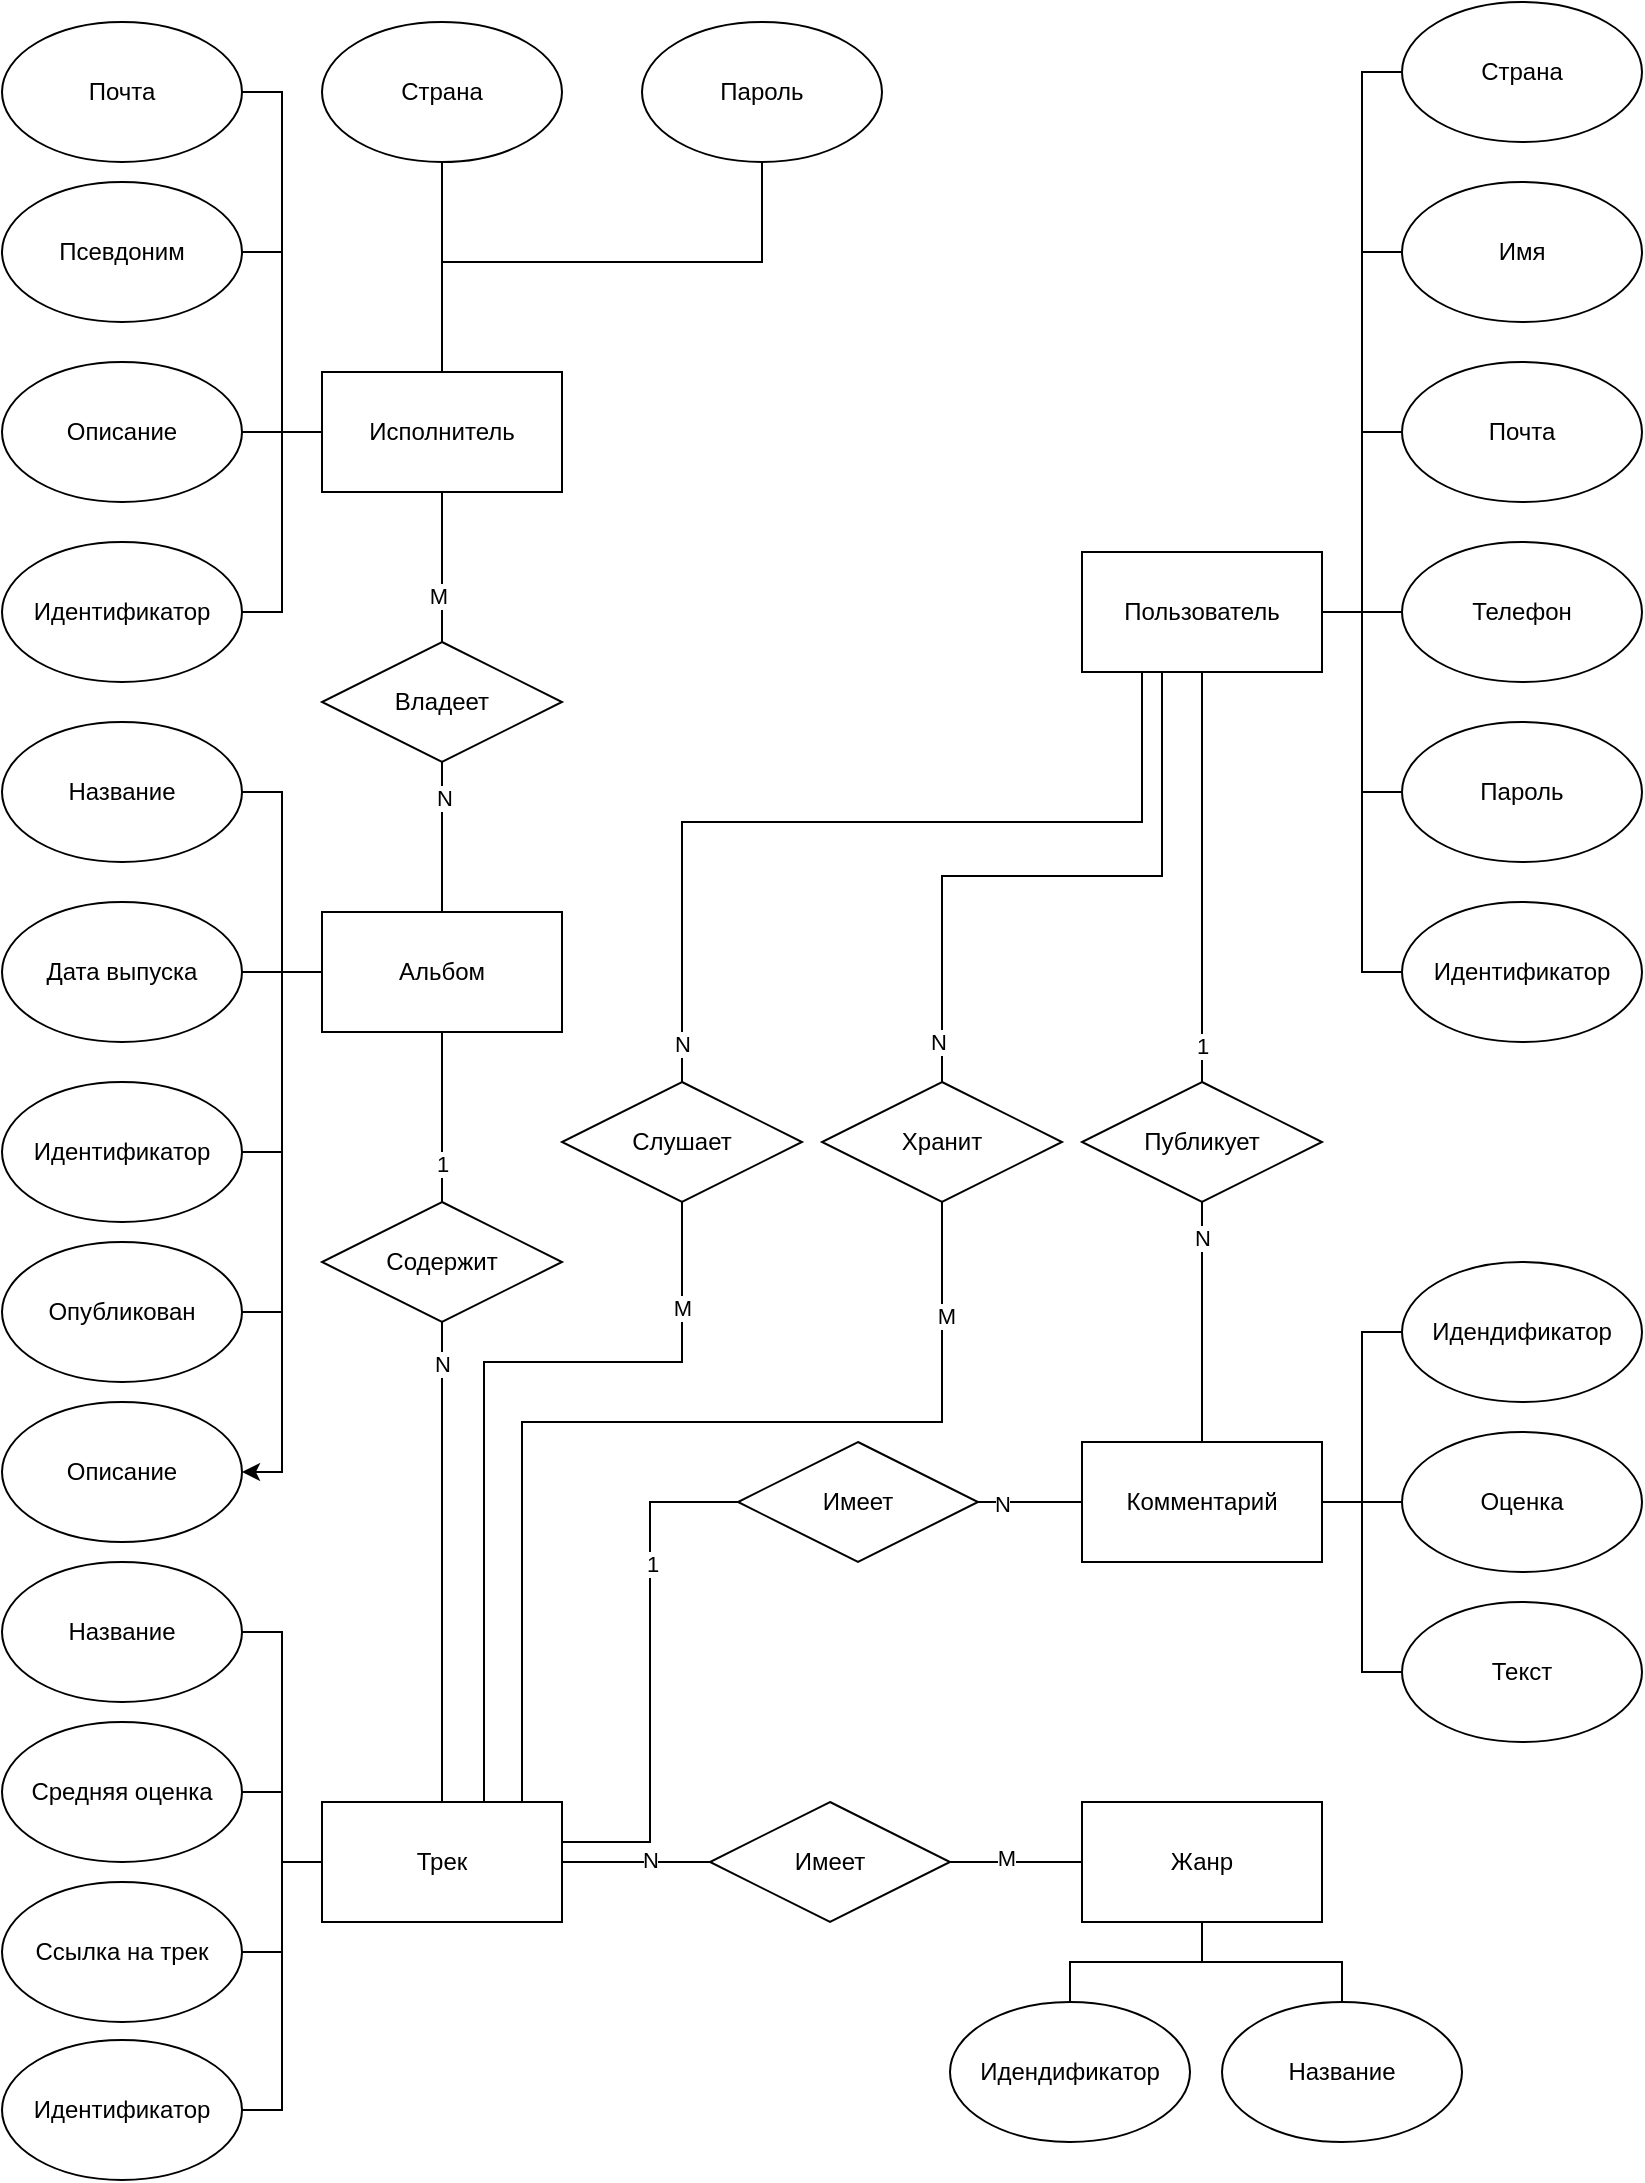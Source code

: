 <mxfile version="22.0.3" type="device">
  <diagram name="Page-1" id="ZaqIwXRcKnVtu84Ctnnx">
    <mxGraphModel dx="2187" dy="1596" grid="1" gridSize="10" guides="1" tooltips="1" connect="1" arrows="1" fold="1" page="1" pageScale="1" pageWidth="827" pageHeight="1169" math="0" shadow="0">
      <root>
        <mxCell id="0" />
        <mxCell id="1" parent="0" />
        <mxCell id="bMCT6bNHXgNXmFaWf76b-39" style="edgeStyle=orthogonalEdgeStyle;rounded=0;orthogonalLoop=1;jettySize=auto;html=1;exitX=1;exitY=0.5;exitDx=0;exitDy=0;entryX=0;entryY=0.5;entryDx=0;entryDy=0;endArrow=none;endFill=0;" parent="1" source="bMCT6bNHXgNXmFaWf76b-14" target="bMCT6bNHXgNXmFaWf76b-15" edge="1">
          <mxGeometry relative="1" as="geometry" />
        </mxCell>
        <mxCell id="bMCT6bNHXgNXmFaWf76b-40" style="edgeStyle=orthogonalEdgeStyle;rounded=0;orthogonalLoop=1;jettySize=auto;html=1;exitX=1;exitY=0.5;exitDx=0;exitDy=0;entryX=0;entryY=0.5;entryDx=0;entryDy=0;endArrow=none;endFill=0;" parent="1" source="bMCT6bNHXgNXmFaWf76b-14" target="bMCT6bNHXgNXmFaWf76b-16" edge="1">
          <mxGeometry relative="1" as="geometry" />
        </mxCell>
        <mxCell id="bMCT6bNHXgNXmFaWf76b-41" style="edgeStyle=orthogonalEdgeStyle;rounded=0;orthogonalLoop=1;jettySize=auto;html=1;exitX=1;exitY=0.5;exitDx=0;exitDy=0;endArrow=none;endFill=0;" parent="1" source="bMCT6bNHXgNXmFaWf76b-14" target="bMCT6bNHXgNXmFaWf76b-17" edge="1">
          <mxGeometry relative="1" as="geometry" />
        </mxCell>
        <mxCell id="bMCT6bNHXgNXmFaWf76b-42" style="edgeStyle=orthogonalEdgeStyle;rounded=0;orthogonalLoop=1;jettySize=auto;html=1;exitX=1;exitY=0.5;exitDx=0;exitDy=0;entryX=0;entryY=0.5;entryDx=0;entryDy=0;endArrow=none;endFill=0;" parent="1" source="bMCT6bNHXgNXmFaWf76b-14" target="bMCT6bNHXgNXmFaWf76b-18" edge="1">
          <mxGeometry relative="1" as="geometry" />
        </mxCell>
        <mxCell id="bMCT6bNHXgNXmFaWf76b-43" style="edgeStyle=orthogonalEdgeStyle;rounded=0;orthogonalLoop=1;jettySize=auto;html=1;exitX=1;exitY=0.5;exitDx=0;exitDy=0;entryX=0;entryY=0.5;entryDx=0;entryDy=0;endArrow=none;endFill=0;" parent="1" source="bMCT6bNHXgNXmFaWf76b-14" target="bMCT6bNHXgNXmFaWf76b-31" edge="1">
          <mxGeometry relative="1" as="geometry" />
        </mxCell>
        <mxCell id="bMCT6bNHXgNXmFaWf76b-74" style="edgeStyle=orthogonalEdgeStyle;rounded=0;orthogonalLoop=1;jettySize=auto;html=1;exitX=0.5;exitY=1;exitDx=0;exitDy=0;entryX=0.5;entryY=0;entryDx=0;entryDy=0;endArrow=none;endFill=0;" parent="1" source="bMCT6bNHXgNXmFaWf76b-14" target="bMCT6bNHXgNXmFaWf76b-73" edge="1">
          <mxGeometry relative="1" as="geometry">
            <Array as="points">
              <mxPoint x="580" y="415" />
              <mxPoint x="580" y="517" />
              <mxPoint x="470" y="517" />
            </Array>
          </mxGeometry>
        </mxCell>
        <mxCell id="GkStRdjyFZFUsdvMpN6v-27" value="N" style="edgeLabel;html=1;align=center;verticalAlign=middle;resizable=0;points=[];" parent="bMCT6bNHXgNXmFaWf76b-74" vertex="1" connectable="0">
          <mxGeometry x="0.878" y="-2" relative="1" as="geometry">
            <mxPoint as="offset" />
          </mxGeometry>
        </mxCell>
        <mxCell id="hGGk3XV-ql3nhBnSGVCS-5" style="edgeStyle=orthogonalEdgeStyle;rounded=0;orthogonalLoop=1;jettySize=auto;html=1;exitX=0.5;exitY=1;exitDx=0;exitDy=0;entryX=0.5;entryY=0;entryDx=0;entryDy=0;endArrow=none;endFill=0;" parent="1" source="bMCT6bNHXgNXmFaWf76b-14" target="hGGk3XV-ql3nhBnSGVCS-1" edge="1">
          <mxGeometry relative="1" as="geometry">
            <Array as="points">
              <mxPoint x="600" y="460" />
              <mxPoint x="600" y="460" />
            </Array>
          </mxGeometry>
        </mxCell>
        <mxCell id="hGGk3XV-ql3nhBnSGVCS-12" value="1" style="edgeLabel;html=1;align=center;verticalAlign=middle;resizable=0;points=[];" parent="hGGk3XV-ql3nhBnSGVCS-5" vertex="1" connectable="0">
          <mxGeometry x="0.821" relative="1" as="geometry">
            <mxPoint as="offset" />
          </mxGeometry>
        </mxCell>
        <mxCell id="o9ZcEabMeNUqFolawXja-2" style="edgeStyle=orthogonalEdgeStyle;rounded=0;orthogonalLoop=1;jettySize=auto;html=1;exitX=1;exitY=0.5;exitDx=0;exitDy=0;entryX=0;entryY=0.5;entryDx=0;entryDy=0;endArrow=none;endFill=0;" parent="1" source="bMCT6bNHXgNXmFaWf76b-14" target="o9ZcEabMeNUqFolawXja-1" edge="1">
          <mxGeometry relative="1" as="geometry" />
        </mxCell>
        <mxCell id="WtV1EoP9uMI9xZrYew0L-2" style="edgeStyle=orthogonalEdgeStyle;rounded=0;orthogonalLoop=1;jettySize=auto;html=1;exitX=0.25;exitY=1;exitDx=0;exitDy=0;entryX=0.5;entryY=0;entryDx=0;entryDy=0;endArrow=none;endFill=0;" edge="1" parent="1" source="bMCT6bNHXgNXmFaWf76b-14" target="WtV1EoP9uMI9xZrYew0L-1">
          <mxGeometry relative="1" as="geometry">
            <Array as="points">
              <mxPoint x="570" y="490" />
              <mxPoint x="340" y="490" />
            </Array>
          </mxGeometry>
        </mxCell>
        <mxCell id="WtV1EoP9uMI9xZrYew0L-5" value="N" style="edgeLabel;html=1;align=center;verticalAlign=middle;resizable=0;points=[];" vertex="1" connectable="0" parent="WtV1EoP9uMI9xZrYew0L-2">
          <mxGeometry x="0.913" relative="1" as="geometry">
            <mxPoint as="offset" />
          </mxGeometry>
        </mxCell>
        <mxCell id="bMCT6bNHXgNXmFaWf76b-14" value="Пользователь" style="rounded=0;whiteSpace=wrap;html=1;" parent="1" vertex="1">
          <mxGeometry x="540" y="355" width="120" height="60" as="geometry" />
        </mxCell>
        <mxCell id="bMCT6bNHXgNXmFaWf76b-15" value="Имя" style="ellipse;whiteSpace=wrap;html=1;" parent="1" vertex="1">
          <mxGeometry x="700" y="170" width="120" height="70" as="geometry" />
        </mxCell>
        <mxCell id="bMCT6bNHXgNXmFaWf76b-16" value="Почта" style="ellipse;whiteSpace=wrap;html=1;" parent="1" vertex="1">
          <mxGeometry x="700" y="260" width="120" height="70" as="geometry" />
        </mxCell>
        <mxCell id="bMCT6bNHXgNXmFaWf76b-17" value="Телефон" style="ellipse;whiteSpace=wrap;html=1;" parent="1" vertex="1">
          <mxGeometry x="700" y="350" width="120" height="70" as="geometry" />
        </mxCell>
        <mxCell id="bMCT6bNHXgNXmFaWf76b-18" value="Пароль" style="ellipse;whiteSpace=wrap;html=1;" parent="1" vertex="1">
          <mxGeometry x="700" y="440" width="120" height="70" as="geometry" />
        </mxCell>
        <mxCell id="hGGk3XV-ql3nhBnSGVCS-2" style="edgeStyle=orthogonalEdgeStyle;rounded=0;orthogonalLoop=1;jettySize=auto;html=1;exitX=1;exitY=0.5;exitDx=0;exitDy=0;entryX=0;entryY=0.5;entryDx=0;entryDy=0;endArrow=none;endFill=0;" parent="1" source="bMCT6bNHXgNXmFaWf76b-19" target="GkStRdjyFZFUsdvMpN6v-15" edge="1">
          <mxGeometry relative="1" as="geometry">
            <Array as="points">
              <mxPoint x="280" y="1000" />
              <mxPoint x="324" y="1000" />
              <mxPoint x="324" y="830" />
            </Array>
          </mxGeometry>
        </mxCell>
        <mxCell id="hGGk3XV-ql3nhBnSGVCS-6" value="1" style="edgeLabel;html=1;align=center;verticalAlign=middle;resizable=0;points=[];" parent="hGGk3XV-ql3nhBnSGVCS-2" vertex="1" connectable="0">
          <mxGeometry x="0.439" y="-1" relative="1" as="geometry">
            <mxPoint as="offset" />
          </mxGeometry>
        </mxCell>
        <mxCell id="o9ZcEabMeNUqFolawXja-13" style="edgeStyle=orthogonalEdgeStyle;rounded=0;orthogonalLoop=1;jettySize=auto;html=1;exitX=0;exitY=0.5;exitDx=0;exitDy=0;entryX=1;entryY=0.5;entryDx=0;entryDy=0;endArrow=none;endFill=0;" parent="1" source="bMCT6bNHXgNXmFaWf76b-19" target="bMCT6bNHXgNXmFaWf76b-20" edge="1">
          <mxGeometry relative="1" as="geometry" />
        </mxCell>
        <mxCell id="o9ZcEabMeNUqFolawXja-14" style="edgeStyle=orthogonalEdgeStyle;rounded=0;orthogonalLoop=1;jettySize=auto;html=1;exitX=0;exitY=0.5;exitDx=0;exitDy=0;endArrow=none;endFill=0;" parent="1" source="bMCT6bNHXgNXmFaWf76b-19" target="o9ZcEabMeNUqFolawXja-12" edge="1">
          <mxGeometry relative="1" as="geometry" />
        </mxCell>
        <mxCell id="o9ZcEabMeNUqFolawXja-15" style="edgeStyle=orthogonalEdgeStyle;rounded=0;orthogonalLoop=1;jettySize=auto;html=1;exitX=0;exitY=0.5;exitDx=0;exitDy=0;entryX=1;entryY=0.5;entryDx=0;entryDy=0;endArrow=none;endFill=0;" parent="1" source="bMCT6bNHXgNXmFaWf76b-19" target="bMCT6bNHXgNXmFaWf76b-22" edge="1">
          <mxGeometry relative="1" as="geometry" />
        </mxCell>
        <mxCell id="o9ZcEabMeNUqFolawXja-16" style="edgeStyle=orthogonalEdgeStyle;rounded=0;orthogonalLoop=1;jettySize=auto;html=1;exitX=0;exitY=0.5;exitDx=0;exitDy=0;entryX=1;entryY=0.5;entryDx=0;entryDy=0;endArrow=none;endFill=0;" parent="1" source="bMCT6bNHXgNXmFaWf76b-19" target="bMCT6bNHXgNXmFaWf76b-32" edge="1">
          <mxGeometry relative="1" as="geometry" />
        </mxCell>
        <mxCell id="bMCT6bNHXgNXmFaWf76b-19" value="Трек" style="rounded=0;whiteSpace=wrap;html=1;" parent="1" vertex="1">
          <mxGeometry x="160" y="980" width="120" height="60" as="geometry" />
        </mxCell>
        <mxCell id="bMCT6bNHXgNXmFaWf76b-20" value="Название" style="ellipse;whiteSpace=wrap;html=1;" parent="1" vertex="1">
          <mxGeometry y="860" width="120" height="70" as="geometry" />
        </mxCell>
        <mxCell id="bMCT6bNHXgNXmFaWf76b-22" value="Ссылка на трек" style="ellipse;whiteSpace=wrap;html=1;" parent="1" vertex="1">
          <mxGeometry y="1020" width="120" height="70" as="geometry" />
        </mxCell>
        <mxCell id="bMCT6bNHXgNXmFaWf76b-33" style="edgeStyle=orthogonalEdgeStyle;rounded=0;orthogonalLoop=1;jettySize=auto;html=1;exitX=0;exitY=0.5;exitDx=0;exitDy=0;entryX=1;entryY=0.5;entryDx=0;entryDy=0;endArrow=none;endFill=0;" parent="1" source="bMCT6bNHXgNXmFaWf76b-23" target="bMCT6bNHXgNXmFaWf76b-24" edge="1">
          <mxGeometry relative="1" as="geometry" />
        </mxCell>
        <mxCell id="bMCT6bNHXgNXmFaWf76b-34" style="edgeStyle=orthogonalEdgeStyle;rounded=0;orthogonalLoop=1;jettySize=auto;html=1;exitX=0;exitY=0.5;exitDx=0;exitDy=0;entryX=1;entryY=0.5;entryDx=0;entryDy=0;endArrow=none;endFill=0;" parent="1" source="bMCT6bNHXgNXmFaWf76b-23" target="bMCT6bNHXgNXmFaWf76b-25" edge="1">
          <mxGeometry relative="1" as="geometry" />
        </mxCell>
        <mxCell id="bMCT6bNHXgNXmFaWf76b-35" style="edgeStyle=orthogonalEdgeStyle;rounded=0;orthogonalLoop=1;jettySize=auto;html=1;exitX=0;exitY=0.5;exitDx=0;exitDy=0;entryX=1;entryY=0.5;entryDx=0;entryDy=0;endArrow=none;endFill=0;" parent="1" source="bMCT6bNHXgNXmFaWf76b-23" target="bMCT6bNHXgNXmFaWf76b-29" edge="1">
          <mxGeometry relative="1" as="geometry" />
        </mxCell>
        <mxCell id="bMCT6bNHXgNXmFaWf76b-50" style="edgeStyle=orthogonalEdgeStyle;rounded=0;orthogonalLoop=1;jettySize=auto;html=1;exitX=0.5;exitY=1;exitDx=0;exitDy=0;entryX=0.5;entryY=0;entryDx=0;entryDy=0;endArrow=none;endFill=0;" parent="1" source="bMCT6bNHXgNXmFaWf76b-23" target="bMCT6bNHXgNXmFaWf76b-48" edge="1">
          <mxGeometry relative="1" as="geometry" />
        </mxCell>
        <mxCell id="GkStRdjyFZFUsdvMpN6v-35" value="M" style="edgeLabel;html=1;align=center;verticalAlign=middle;resizable=0;points=[];" parent="bMCT6bNHXgNXmFaWf76b-50" vertex="1" connectable="0">
          <mxGeometry x="0.387" y="-2" relative="1" as="geometry">
            <mxPoint as="offset" />
          </mxGeometry>
        </mxCell>
        <mxCell id="o9ZcEabMeNUqFolawXja-5" style="edgeStyle=orthogonalEdgeStyle;rounded=0;orthogonalLoop=1;jettySize=auto;html=1;exitX=0;exitY=0.5;exitDx=0;exitDy=0;entryX=1;entryY=0.5;entryDx=0;entryDy=0;endArrow=none;endFill=0;" parent="1" source="bMCT6bNHXgNXmFaWf76b-23" target="o9ZcEabMeNUqFolawXja-3" edge="1">
          <mxGeometry relative="1" as="geometry" />
        </mxCell>
        <mxCell id="o9ZcEabMeNUqFolawXja-8" style="edgeStyle=orthogonalEdgeStyle;rounded=0;orthogonalLoop=1;jettySize=auto;html=1;exitX=0.5;exitY=0;exitDx=0;exitDy=0;endArrow=none;endFill=0;" parent="1" source="bMCT6bNHXgNXmFaWf76b-23" target="o9ZcEabMeNUqFolawXja-4" edge="1">
          <mxGeometry relative="1" as="geometry" />
        </mxCell>
        <mxCell id="o9ZcEabMeNUqFolawXja-9" style="edgeStyle=orthogonalEdgeStyle;rounded=0;orthogonalLoop=1;jettySize=auto;html=1;exitX=0.5;exitY=0;exitDx=0;exitDy=0;endArrow=none;endFill=0;" parent="1" source="bMCT6bNHXgNXmFaWf76b-23" target="o9ZcEabMeNUqFolawXja-7" edge="1">
          <mxGeometry relative="1" as="geometry">
            <Array as="points">
              <mxPoint x="220" y="210" />
              <mxPoint x="380" y="210" />
            </Array>
          </mxGeometry>
        </mxCell>
        <mxCell id="bMCT6bNHXgNXmFaWf76b-23" value="Исполнитель" style="rounded=0;whiteSpace=wrap;html=1;" parent="1" vertex="1">
          <mxGeometry x="160" y="265" width="120" height="60" as="geometry" />
        </mxCell>
        <mxCell id="bMCT6bNHXgNXmFaWf76b-24" value="Псевдоним" style="ellipse;whiteSpace=wrap;html=1;" parent="1" vertex="1">
          <mxGeometry y="170" width="120" height="70" as="geometry" />
        </mxCell>
        <mxCell id="bMCT6bNHXgNXmFaWf76b-25" value="Описание" style="ellipse;whiteSpace=wrap;html=1;" parent="1" vertex="1">
          <mxGeometry y="260" width="120" height="70" as="geometry" />
        </mxCell>
        <mxCell id="bMCT6bNHXgNXmFaWf76b-36" style="edgeStyle=orthogonalEdgeStyle;rounded=0;orthogonalLoop=1;jettySize=auto;html=1;exitX=0;exitY=0.5;exitDx=0;exitDy=0;entryX=1;entryY=0.5;entryDx=0;entryDy=0;endArrow=none;endFill=0;" parent="1" source="bMCT6bNHXgNXmFaWf76b-26" target="bMCT6bNHXgNXmFaWf76b-27" edge="1">
          <mxGeometry relative="1" as="geometry" />
        </mxCell>
        <mxCell id="bMCT6bNHXgNXmFaWf76b-37" style="edgeStyle=orthogonalEdgeStyle;rounded=0;orthogonalLoop=1;jettySize=auto;html=1;exitX=0;exitY=0.5;exitDx=0;exitDy=0;entryX=1;entryY=0.5;entryDx=0;entryDy=0;endArrow=none;endFill=0;" parent="1" source="bMCT6bNHXgNXmFaWf76b-26" target="bMCT6bNHXgNXmFaWf76b-28" edge="1">
          <mxGeometry relative="1" as="geometry" />
        </mxCell>
        <mxCell id="bMCT6bNHXgNXmFaWf76b-38" style="edgeStyle=orthogonalEdgeStyle;rounded=0;orthogonalLoop=1;jettySize=auto;html=1;exitX=0;exitY=0.5;exitDx=0;exitDy=0;entryX=1;entryY=0.5;entryDx=0;entryDy=0;endArrow=none;endFill=0;" parent="1" source="bMCT6bNHXgNXmFaWf76b-26" target="bMCT6bNHXgNXmFaWf76b-30" edge="1">
          <mxGeometry relative="1" as="geometry" />
        </mxCell>
        <mxCell id="bMCT6bNHXgNXmFaWf76b-52" style="edgeStyle=orthogonalEdgeStyle;rounded=0;orthogonalLoop=1;jettySize=auto;html=1;exitX=0.5;exitY=1;exitDx=0;exitDy=0;entryX=0.5;entryY=0;entryDx=0;entryDy=0;endArrow=none;endFill=0;" parent="1" source="bMCT6bNHXgNXmFaWf76b-26" target="bMCT6bNHXgNXmFaWf76b-49" edge="1">
          <mxGeometry relative="1" as="geometry" />
        </mxCell>
        <mxCell id="GkStRdjyFZFUsdvMpN6v-33" value="1" style="edgeLabel;html=1;align=center;verticalAlign=middle;resizable=0;points=[];" parent="bMCT6bNHXgNXmFaWf76b-52" vertex="1" connectable="0">
          <mxGeometry x="0.553" relative="1" as="geometry">
            <mxPoint as="offset" />
          </mxGeometry>
        </mxCell>
        <mxCell id="lUfR7kCWCbEhujt3O0_d-2" style="edgeStyle=orthogonalEdgeStyle;rounded=0;orthogonalLoop=1;jettySize=auto;html=1;exitX=0;exitY=0.5;exitDx=0;exitDy=0;entryX=1;entryY=0.5;entryDx=0;entryDy=0;endArrow=none;endFill=0;" parent="1" source="bMCT6bNHXgNXmFaWf76b-26" target="lUfR7kCWCbEhujt3O0_d-1" edge="1">
          <mxGeometry relative="1" as="geometry" />
        </mxCell>
        <mxCell id="o9ZcEabMeNUqFolawXja-11" style="edgeStyle=orthogonalEdgeStyle;rounded=0;orthogonalLoop=1;jettySize=auto;html=1;exitX=0;exitY=0.5;exitDx=0;exitDy=0;entryX=1;entryY=0.5;entryDx=0;entryDy=0;" parent="1" source="bMCT6bNHXgNXmFaWf76b-26" target="o9ZcEabMeNUqFolawXja-10" edge="1">
          <mxGeometry relative="1" as="geometry" />
        </mxCell>
        <mxCell id="bMCT6bNHXgNXmFaWf76b-26" value="Альбом" style="rounded=0;whiteSpace=wrap;html=1;" parent="1" vertex="1">
          <mxGeometry x="160" y="535" width="120" height="60" as="geometry" />
        </mxCell>
        <mxCell id="bMCT6bNHXgNXmFaWf76b-27" value="Название" style="ellipse;whiteSpace=wrap;html=1;" parent="1" vertex="1">
          <mxGeometry y="440" width="120" height="70" as="geometry" />
        </mxCell>
        <mxCell id="bMCT6bNHXgNXmFaWf76b-28" value="Дата выпуска" style="ellipse;whiteSpace=wrap;html=1;" parent="1" vertex="1">
          <mxGeometry y="530" width="120" height="70" as="geometry" />
        </mxCell>
        <mxCell id="bMCT6bNHXgNXmFaWf76b-29" value="Идентификатор" style="ellipse;whiteSpace=wrap;html=1;" parent="1" vertex="1">
          <mxGeometry y="350" width="120" height="70" as="geometry" />
        </mxCell>
        <mxCell id="bMCT6bNHXgNXmFaWf76b-30" value="Идентификатор" style="ellipse;whiteSpace=wrap;html=1;" parent="1" vertex="1">
          <mxGeometry y="620" width="120" height="70" as="geometry" />
        </mxCell>
        <mxCell id="bMCT6bNHXgNXmFaWf76b-31" value="Идентификатор" style="ellipse;whiteSpace=wrap;html=1;" parent="1" vertex="1">
          <mxGeometry x="700" y="530" width="120" height="70" as="geometry" />
        </mxCell>
        <mxCell id="bMCT6bNHXgNXmFaWf76b-32" value="Идентификатор" style="ellipse;whiteSpace=wrap;html=1;" parent="1" vertex="1">
          <mxGeometry y="1099" width="120" height="70" as="geometry" />
        </mxCell>
        <mxCell id="bMCT6bNHXgNXmFaWf76b-51" style="edgeStyle=orthogonalEdgeStyle;rounded=0;orthogonalLoop=1;jettySize=auto;html=1;exitX=0.5;exitY=1;exitDx=0;exitDy=0;entryX=0.5;entryY=0;entryDx=0;entryDy=0;endArrow=none;endFill=0;" parent="1" source="bMCT6bNHXgNXmFaWf76b-48" target="bMCT6bNHXgNXmFaWf76b-26" edge="1">
          <mxGeometry relative="1" as="geometry" />
        </mxCell>
        <mxCell id="GkStRdjyFZFUsdvMpN6v-36" value="N" style="edgeLabel;html=1;align=center;verticalAlign=middle;resizable=0;points=[];" parent="bMCT6bNHXgNXmFaWf76b-51" vertex="1" connectable="0">
          <mxGeometry x="-0.52" y="1" relative="1" as="geometry">
            <mxPoint as="offset" />
          </mxGeometry>
        </mxCell>
        <mxCell id="bMCT6bNHXgNXmFaWf76b-48" value="Владеет" style="rhombus;whiteSpace=wrap;html=1;" parent="1" vertex="1">
          <mxGeometry x="160" y="400" width="120" height="60" as="geometry" />
        </mxCell>
        <mxCell id="bMCT6bNHXgNXmFaWf76b-53" style="edgeStyle=orthogonalEdgeStyle;rounded=0;orthogonalLoop=1;jettySize=auto;html=1;exitX=0.5;exitY=1;exitDx=0;exitDy=0;entryX=0.5;entryY=0;entryDx=0;entryDy=0;endArrow=none;endFill=0;" parent="1" source="bMCT6bNHXgNXmFaWf76b-49" target="bMCT6bNHXgNXmFaWf76b-19" edge="1">
          <mxGeometry relative="1" as="geometry" />
        </mxCell>
        <mxCell id="GkStRdjyFZFUsdvMpN6v-34" value="N" style="edgeLabel;html=1;align=center;verticalAlign=middle;resizable=0;points=[];" parent="bMCT6bNHXgNXmFaWf76b-53" vertex="1" connectable="0">
          <mxGeometry x="-0.825" relative="1" as="geometry">
            <mxPoint as="offset" />
          </mxGeometry>
        </mxCell>
        <mxCell id="bMCT6bNHXgNXmFaWf76b-49" value="Содержит" style="rhombus;whiteSpace=wrap;html=1;" parent="1" vertex="1">
          <mxGeometry x="160" y="680" width="120" height="60" as="geometry" />
        </mxCell>
        <mxCell id="bMCT6bNHXgNXmFaWf76b-75" style="edgeStyle=orthogonalEdgeStyle;rounded=0;orthogonalLoop=1;jettySize=auto;html=1;exitX=0.5;exitY=1;exitDx=0;exitDy=0;entryX=0.5;entryY=0;entryDx=0;entryDy=0;endArrow=none;endFill=0;" parent="1" source="bMCT6bNHXgNXmFaWf76b-73" target="bMCT6bNHXgNXmFaWf76b-19" edge="1">
          <mxGeometry relative="1" as="geometry">
            <Array as="points">
              <mxPoint x="470" y="790" />
              <mxPoint x="260" y="790" />
              <mxPoint x="260" y="980" />
            </Array>
          </mxGeometry>
        </mxCell>
        <mxCell id="GkStRdjyFZFUsdvMpN6v-28" value="M" style="edgeLabel;html=1;align=center;verticalAlign=middle;resizable=0;points=[];" parent="bMCT6bNHXgNXmFaWf76b-75" vertex="1" connectable="0">
          <mxGeometry x="-0.794" y="2" relative="1" as="geometry">
            <mxPoint as="offset" />
          </mxGeometry>
        </mxCell>
        <mxCell id="bMCT6bNHXgNXmFaWf76b-73" value="Хранит" style="rhombus;whiteSpace=wrap;html=1;" parent="1" vertex="1">
          <mxGeometry x="410" y="620" width="120" height="60" as="geometry" />
        </mxCell>
        <mxCell id="hGGk3XV-ql3nhBnSGVCS-3" style="edgeStyle=orthogonalEdgeStyle;rounded=0;orthogonalLoop=1;jettySize=auto;html=1;exitX=1;exitY=0.5;exitDx=0;exitDy=0;entryX=0;entryY=0.5;entryDx=0;entryDy=0;endArrow=none;endFill=0;" parent="1" source="GkStRdjyFZFUsdvMpN6v-15" target="GkStRdjyFZFUsdvMpN6v-16" edge="1">
          <mxGeometry relative="1" as="geometry" />
        </mxCell>
        <mxCell id="hGGk3XV-ql3nhBnSGVCS-7" value="N" style="edgeLabel;html=1;align=center;verticalAlign=middle;resizable=0;points=[];" parent="hGGk3XV-ql3nhBnSGVCS-3" vertex="1" connectable="0">
          <mxGeometry x="-0.538" y="-1" relative="1" as="geometry">
            <mxPoint as="offset" />
          </mxGeometry>
        </mxCell>
        <mxCell id="GkStRdjyFZFUsdvMpN6v-15" value="Имеет" style="rhombus;whiteSpace=wrap;html=1;" parent="1" vertex="1">
          <mxGeometry x="368" y="800" width="120" height="60" as="geometry" />
        </mxCell>
        <mxCell id="hGGk3XV-ql3nhBnSGVCS-8" style="edgeStyle=orthogonalEdgeStyle;rounded=0;orthogonalLoop=1;jettySize=auto;html=1;exitX=1;exitY=0.5;exitDx=0;exitDy=0;entryX=0;entryY=0.5;entryDx=0;entryDy=0;endArrow=none;endFill=0;" parent="1" source="GkStRdjyFZFUsdvMpN6v-16" target="GkStRdjyFZFUsdvMpN6v-39" edge="1">
          <mxGeometry relative="1" as="geometry" />
        </mxCell>
        <mxCell id="hGGk3XV-ql3nhBnSGVCS-9" style="edgeStyle=orthogonalEdgeStyle;rounded=0;orthogonalLoop=1;jettySize=auto;html=1;exitX=1;exitY=0.5;exitDx=0;exitDy=0;endArrow=none;endFill=0;" parent="1" source="GkStRdjyFZFUsdvMpN6v-16" target="GkStRdjyFZFUsdvMpN6v-40" edge="1">
          <mxGeometry relative="1" as="geometry" />
        </mxCell>
        <mxCell id="hGGk3XV-ql3nhBnSGVCS-10" style="edgeStyle=orthogonalEdgeStyle;rounded=0;orthogonalLoop=1;jettySize=auto;html=1;exitX=1;exitY=0.5;exitDx=0;exitDy=0;entryX=0;entryY=0.5;entryDx=0;entryDy=0;endArrow=none;endFill=0;" parent="1" source="GkStRdjyFZFUsdvMpN6v-16" target="GkStRdjyFZFUsdvMpN6v-41" edge="1">
          <mxGeometry relative="1" as="geometry" />
        </mxCell>
        <mxCell id="GkStRdjyFZFUsdvMpN6v-16" value="Комментарий" style="rounded=0;whiteSpace=wrap;html=1;" parent="1" vertex="1">
          <mxGeometry x="540" y="800" width="120" height="60" as="geometry" />
        </mxCell>
        <mxCell id="GkStRdjyFZFUsdvMpN6v-39" value="Идендификатор" style="ellipse;whiteSpace=wrap;html=1;" parent="1" vertex="1">
          <mxGeometry x="700" y="710" width="120" height="70" as="geometry" />
        </mxCell>
        <mxCell id="GkStRdjyFZFUsdvMpN6v-40" value="Оценка" style="ellipse;whiteSpace=wrap;html=1;" parent="1" vertex="1">
          <mxGeometry x="700" y="795" width="120" height="70" as="geometry" />
        </mxCell>
        <mxCell id="GkStRdjyFZFUsdvMpN6v-41" value="Текст" style="ellipse;whiteSpace=wrap;html=1;" parent="1" vertex="1">
          <mxGeometry x="700" y="880" width="120" height="70" as="geometry" />
        </mxCell>
        <mxCell id="hGGk3XV-ql3nhBnSGVCS-4" style="edgeStyle=orthogonalEdgeStyle;rounded=0;orthogonalLoop=1;jettySize=auto;html=1;exitX=0.5;exitY=1;exitDx=0;exitDy=0;entryX=0.5;entryY=0;entryDx=0;entryDy=0;endArrow=none;endFill=0;" parent="1" source="hGGk3XV-ql3nhBnSGVCS-1" target="GkStRdjyFZFUsdvMpN6v-16" edge="1">
          <mxGeometry relative="1" as="geometry" />
        </mxCell>
        <mxCell id="hGGk3XV-ql3nhBnSGVCS-13" value="N" style="edgeLabel;html=1;align=center;verticalAlign=middle;resizable=0;points=[];" parent="hGGk3XV-ql3nhBnSGVCS-4" vertex="1" connectable="0">
          <mxGeometry x="-0.697" relative="1" as="geometry">
            <mxPoint as="offset" />
          </mxGeometry>
        </mxCell>
        <mxCell id="hGGk3XV-ql3nhBnSGVCS-1" value="Публикует" style="rhombus;whiteSpace=wrap;html=1;" parent="1" vertex="1">
          <mxGeometry x="540" y="620" width="120" height="60" as="geometry" />
        </mxCell>
        <mxCell id="lUfR7kCWCbEhujt3O0_d-1" value="Опубликован" style="ellipse;whiteSpace=wrap;html=1;" parent="1" vertex="1">
          <mxGeometry y="700" width="120" height="70" as="geometry" />
        </mxCell>
        <mxCell id="o9ZcEabMeNUqFolawXja-1" value="Страна" style="ellipse;whiteSpace=wrap;html=1;" parent="1" vertex="1">
          <mxGeometry x="700" y="80" width="120" height="70" as="geometry" />
        </mxCell>
        <mxCell id="o9ZcEabMeNUqFolawXja-3" value="Почта" style="ellipse;whiteSpace=wrap;html=1;" parent="1" vertex="1">
          <mxGeometry y="90" width="120" height="70" as="geometry" />
        </mxCell>
        <mxCell id="o9ZcEabMeNUqFolawXja-4" value="Страна" style="ellipse;whiteSpace=wrap;html=1;" parent="1" vertex="1">
          <mxGeometry x="160" y="90" width="120" height="70" as="geometry" />
        </mxCell>
        <mxCell id="o9ZcEabMeNUqFolawXja-7" value="Пароль" style="ellipse;whiteSpace=wrap;html=1;" parent="1" vertex="1">
          <mxGeometry x="320" y="90" width="120" height="70" as="geometry" />
        </mxCell>
        <mxCell id="o9ZcEabMeNUqFolawXja-10" value="Описание" style="ellipse;whiteSpace=wrap;html=1;" parent="1" vertex="1">
          <mxGeometry y="780" width="120" height="70" as="geometry" />
        </mxCell>
        <mxCell id="o9ZcEabMeNUqFolawXja-12" value="Средняя оценка" style="ellipse;whiteSpace=wrap;html=1;" parent="1" vertex="1">
          <mxGeometry y="940" width="120" height="70" as="geometry" />
        </mxCell>
        <mxCell id="o9ZcEabMeNUqFolawXja-25" style="edgeStyle=orthogonalEdgeStyle;rounded=0;orthogonalLoop=1;jettySize=auto;html=1;exitX=0.5;exitY=1;exitDx=0;exitDy=0;entryX=0.5;entryY=0;entryDx=0;entryDy=0;endArrow=none;endFill=0;" parent="1" source="o9ZcEabMeNUqFolawXja-19" target="o9ZcEabMeNUqFolawXja-23" edge="1">
          <mxGeometry relative="1" as="geometry" />
        </mxCell>
        <mxCell id="o9ZcEabMeNUqFolawXja-26" style="edgeStyle=orthogonalEdgeStyle;rounded=0;orthogonalLoop=1;jettySize=auto;html=1;exitX=0.5;exitY=1;exitDx=0;exitDy=0;entryX=0.5;entryY=0;entryDx=0;entryDy=0;endArrow=none;endFill=0;" parent="1" source="o9ZcEabMeNUqFolawXja-19" target="o9ZcEabMeNUqFolawXja-24" edge="1">
          <mxGeometry relative="1" as="geometry" />
        </mxCell>
        <mxCell id="o9ZcEabMeNUqFolawXja-19" value="Жанр" style="rounded=0;whiteSpace=wrap;html=1;" parent="1" vertex="1">
          <mxGeometry x="540" y="980" width="120" height="60" as="geometry" />
        </mxCell>
        <mxCell id="o9ZcEabMeNUqFolawXja-21" style="edgeStyle=orthogonalEdgeStyle;rounded=0;orthogonalLoop=1;jettySize=auto;html=1;exitX=0;exitY=0.5;exitDx=0;exitDy=0;entryX=1;entryY=0.5;entryDx=0;entryDy=0;endArrow=none;endFill=0;" parent="1" source="o9ZcEabMeNUqFolawXja-20" target="bMCT6bNHXgNXmFaWf76b-19" edge="1">
          <mxGeometry relative="1" as="geometry" />
        </mxCell>
        <mxCell id="o9ZcEabMeNUqFolawXja-27" value="N" style="edgeLabel;html=1;align=center;verticalAlign=middle;resizable=0;points=[];" parent="o9ZcEabMeNUqFolawXja-21" vertex="1" connectable="0">
          <mxGeometry x="-0.193" y="-1" relative="1" as="geometry">
            <mxPoint as="offset" />
          </mxGeometry>
        </mxCell>
        <mxCell id="o9ZcEabMeNUqFolawXja-22" style="edgeStyle=orthogonalEdgeStyle;rounded=0;orthogonalLoop=1;jettySize=auto;html=1;exitX=1;exitY=0.5;exitDx=0;exitDy=0;entryX=0;entryY=0.5;entryDx=0;entryDy=0;endArrow=none;endFill=0;" parent="1" source="o9ZcEabMeNUqFolawXja-20" target="o9ZcEabMeNUqFolawXja-19" edge="1">
          <mxGeometry relative="1" as="geometry" />
        </mxCell>
        <mxCell id="o9ZcEabMeNUqFolawXja-28" value="M" style="edgeLabel;html=1;align=center;verticalAlign=middle;resizable=0;points=[];" parent="o9ZcEabMeNUqFolawXja-22" vertex="1" connectable="0">
          <mxGeometry x="-0.173" y="2" relative="1" as="geometry">
            <mxPoint as="offset" />
          </mxGeometry>
        </mxCell>
        <mxCell id="o9ZcEabMeNUqFolawXja-20" value="Имеет" style="rhombus;whiteSpace=wrap;html=1;" parent="1" vertex="1">
          <mxGeometry x="354" y="980" width="120" height="60" as="geometry" />
        </mxCell>
        <mxCell id="o9ZcEabMeNUqFolawXja-23" value="Идендификатор" style="ellipse;whiteSpace=wrap;html=1;" parent="1" vertex="1">
          <mxGeometry x="474" y="1080" width="120" height="70" as="geometry" />
        </mxCell>
        <mxCell id="o9ZcEabMeNUqFolawXja-24" value="Название" style="ellipse;whiteSpace=wrap;html=1;" parent="1" vertex="1">
          <mxGeometry x="610" y="1080" width="120" height="70" as="geometry" />
        </mxCell>
        <mxCell id="WtV1EoP9uMI9xZrYew0L-3" style="edgeStyle=orthogonalEdgeStyle;rounded=0;orthogonalLoop=1;jettySize=auto;html=1;exitX=0.5;exitY=1;exitDx=0;exitDy=0;endArrow=none;endFill=0;" edge="1" parent="1" source="WtV1EoP9uMI9xZrYew0L-1">
          <mxGeometry relative="1" as="geometry">
            <mxPoint x="240" y="980" as="targetPoint" />
            <Array as="points">
              <mxPoint x="340" y="760" />
              <mxPoint x="241" y="760" />
            </Array>
          </mxGeometry>
        </mxCell>
        <mxCell id="WtV1EoP9uMI9xZrYew0L-6" value="M" style="edgeLabel;html=1;align=center;verticalAlign=middle;resizable=0;points=[];" vertex="1" connectable="0" parent="WtV1EoP9uMI9xZrYew0L-3">
          <mxGeometry x="-0.734" relative="1" as="geometry">
            <mxPoint as="offset" />
          </mxGeometry>
        </mxCell>
        <mxCell id="WtV1EoP9uMI9xZrYew0L-1" value="Слушает" style="rhombus;whiteSpace=wrap;html=1;" vertex="1" parent="1">
          <mxGeometry x="280" y="620" width="120" height="60" as="geometry" />
        </mxCell>
      </root>
    </mxGraphModel>
  </diagram>
</mxfile>
